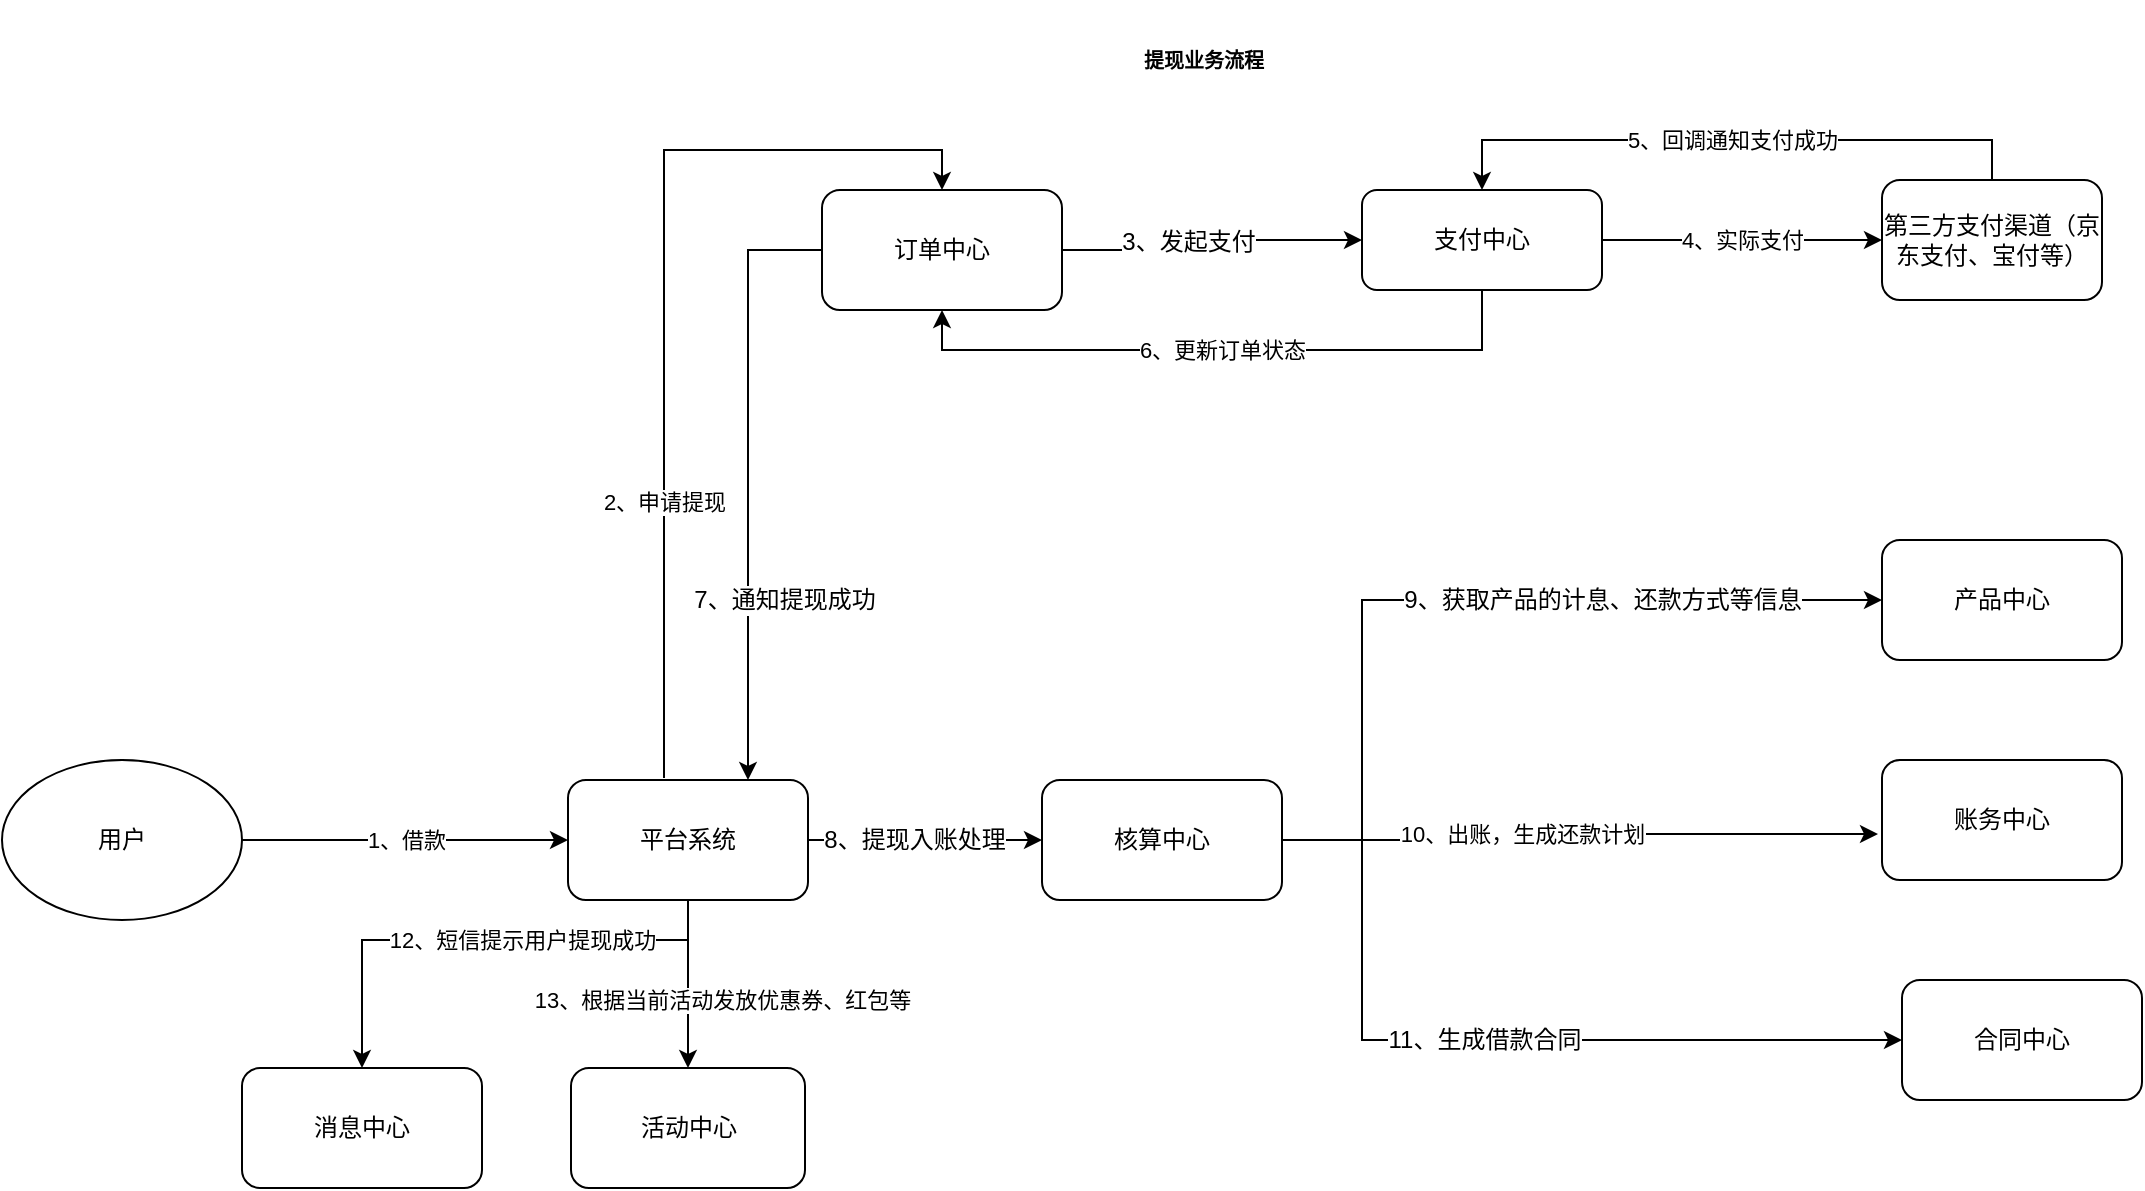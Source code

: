 <mxfile version="12.2.7" type="github" pages="1">
  <diagram id="j5J2W2VcfoC4Jcf2RFkl" name="第 1 页">
    <mxGraphModel dx="868" dy="450" grid="1" gridSize="10" guides="1" tooltips="1" connect="1" arrows="1" fold="1" page="1" pageScale="1" pageWidth="827" pageHeight="1169" math="0" shadow="0">
      <root>
        <mxCell id="0"/>
        <mxCell id="1" parent="0"/>
        <mxCell id="1Ye0kJsYCwCrshENgOoS-1" value="1、借款" style="edgeStyle=orthogonalEdgeStyle;rounded=0;orthogonalLoop=1;jettySize=auto;html=1;exitX=1;exitY=0.5;exitDx=0;exitDy=0;entryX=0;entryY=0.5;entryDx=0;entryDy=0;" parent="1" source="1Ye0kJsYCwCrshENgOoS-2" target="1Ye0kJsYCwCrshENgOoS-6" edge="1">
          <mxGeometry relative="1" as="geometry"/>
        </mxCell>
        <mxCell id="1Ye0kJsYCwCrshENgOoS-2" value="用户" style="ellipse;whiteSpace=wrap;html=1;" parent="1" vertex="1">
          <mxGeometry x="130" y="400" width="120" height="80" as="geometry"/>
        </mxCell>
        <mxCell id="1Ye0kJsYCwCrshENgOoS-3" value="2、申请提现" style="edgeStyle=orthogonalEdgeStyle;rounded=0;orthogonalLoop=1;jettySize=auto;html=1;entryX=0.5;entryY=0;entryDx=0;entryDy=0;exitX=0.4;exitY=-0.017;exitDx=0;exitDy=0;exitPerimeter=0;" parent="1" source="1Ye0kJsYCwCrshENgOoS-6" target="1Ye0kJsYCwCrshENgOoS-11" edge="1">
          <mxGeometry x="-0.419" relative="1" as="geometry">
            <mxPoint x="400" y="230" as="sourcePoint"/>
            <mxPoint as="offset"/>
          </mxGeometry>
        </mxCell>
        <mxCell id="1Ye0kJsYCwCrshENgOoS-4" style="edgeStyle=orthogonalEdgeStyle;rounded=0;orthogonalLoop=1;jettySize=auto;html=1;" parent="1" source="1Ye0kJsYCwCrshENgOoS-6" target="1Ye0kJsYCwCrshENgOoS-17" edge="1">
          <mxGeometry relative="1" as="geometry"/>
        </mxCell>
        <mxCell id="1Ye0kJsYCwCrshENgOoS-5" value="8、提现入账处理" style="text;html=1;resizable=0;points=[];align=center;verticalAlign=middle;labelBackgroundColor=#ffffff;" parent="1Ye0kJsYCwCrshENgOoS-4" vertex="1" connectable="0">
          <mxGeometry x="-0.2" y="2" relative="1" as="geometry">
            <mxPoint x="6" y="2" as="offset"/>
          </mxGeometry>
        </mxCell>
        <mxCell id="1Ye0kJsYCwCrshENgOoS-28" value="13、根据当前活动发放优惠券、红包等" style="edgeStyle=orthogonalEdgeStyle;rounded=0;orthogonalLoop=1;jettySize=auto;html=1;" parent="1" source="1Ye0kJsYCwCrshENgOoS-6" target="1Ye0kJsYCwCrshENgOoS-27" edge="1">
          <mxGeometry x="0.191" y="17" relative="1" as="geometry">
            <mxPoint as="offset"/>
          </mxGeometry>
        </mxCell>
        <mxCell id="1Ye0kJsYCwCrshENgOoS-32" value="12、短信提示用户提现成功" style="edgeStyle=orthogonalEdgeStyle;rounded=0;orthogonalLoop=1;jettySize=auto;html=1;" parent="1" target="1Ye0kJsYCwCrshENgOoS-29" edge="1">
          <mxGeometry x="-0.269" relative="1" as="geometry">
            <mxPoint x="473" y="490" as="sourcePoint"/>
            <Array as="points">
              <mxPoint x="310" y="490"/>
            </Array>
            <mxPoint as="offset"/>
          </mxGeometry>
        </mxCell>
        <mxCell id="1Ye0kJsYCwCrshENgOoS-6" value="平台系统" style="rounded=1;whiteSpace=wrap;html=1;" parent="1" vertex="1">
          <mxGeometry x="413" y="410" width="120" height="60" as="geometry"/>
        </mxCell>
        <mxCell id="1Ye0kJsYCwCrshENgOoS-7" style="edgeStyle=orthogonalEdgeStyle;rounded=0;orthogonalLoop=1;jettySize=auto;html=1;entryX=0;entryY=0.5;entryDx=0;entryDy=0;" parent="1" source="1Ye0kJsYCwCrshENgOoS-11" target="1Ye0kJsYCwCrshENgOoS-23" edge="1">
          <mxGeometry relative="1" as="geometry"/>
        </mxCell>
        <mxCell id="1Ye0kJsYCwCrshENgOoS-8" value="3、发起支付" style="text;html=1;resizable=0;points=[];align=center;verticalAlign=middle;labelBackgroundColor=#ffffff;" parent="1Ye0kJsYCwCrshENgOoS-7" vertex="1" connectable="0">
          <mxGeometry x="-0.196" y="4" relative="1" as="geometry">
            <mxPoint as="offset"/>
          </mxGeometry>
        </mxCell>
        <mxCell id="1Ye0kJsYCwCrshENgOoS-9" style="edgeStyle=orthogonalEdgeStyle;rounded=0;orthogonalLoop=1;jettySize=auto;html=1;entryX=0.75;entryY=0;entryDx=0;entryDy=0;" parent="1" source="1Ye0kJsYCwCrshENgOoS-11" target="1Ye0kJsYCwCrshENgOoS-6" edge="1">
          <mxGeometry relative="1" as="geometry"/>
        </mxCell>
        <mxCell id="1Ye0kJsYCwCrshENgOoS-10" value="7、通知提现成功" style="text;html=1;resizable=0;points=[];align=center;verticalAlign=middle;labelBackgroundColor=#ffffff;" parent="1Ye0kJsYCwCrshENgOoS-9" vertex="1" connectable="0">
          <mxGeometry x="-0.58" relative="1" as="geometry">
            <mxPoint x="17.5" y="148.5" as="offset"/>
          </mxGeometry>
        </mxCell>
        <mxCell id="1Ye0kJsYCwCrshENgOoS-11" value="订单中心" style="rounded=1;whiteSpace=wrap;html=1;" parent="1" vertex="1">
          <mxGeometry x="540" y="115" width="120" height="60" as="geometry"/>
        </mxCell>
        <mxCell id="1Ye0kJsYCwCrshENgOoS-12" style="edgeStyle=orthogonalEdgeStyle;rounded=0;orthogonalLoop=1;jettySize=auto;html=1;exitX=1;exitY=0.5;exitDx=0;exitDy=0;entryX=0;entryY=0.5;entryDx=0;entryDy=0;" parent="1" source="1Ye0kJsYCwCrshENgOoS-17" target="1Ye0kJsYCwCrshENgOoS-18" edge="1">
          <mxGeometry relative="1" as="geometry">
            <Array as="points">
              <mxPoint x="810" y="440"/>
              <mxPoint x="810" y="320"/>
            </Array>
          </mxGeometry>
        </mxCell>
        <mxCell id="1Ye0kJsYCwCrshENgOoS-13" value="9、获取产品的计息、还款方式等信息" style="text;html=1;resizable=0;points=[];align=center;verticalAlign=middle;labelBackgroundColor=#ffffff;" parent="1Ye0kJsYCwCrshENgOoS-12" vertex="1" connectable="0">
          <mxGeometry x="0.157" y="-2" relative="1" as="geometry">
            <mxPoint x="37" y="-2" as="offset"/>
          </mxGeometry>
        </mxCell>
        <mxCell id="1Ye0kJsYCwCrshENgOoS-14" value="10、出账，生成还款计划" style="edgeStyle=orthogonalEdgeStyle;rounded=0;orthogonalLoop=1;jettySize=auto;html=1;entryX=-0.008;entryY=0.617;entryDx=0;entryDy=0;entryPerimeter=0;" parent="1" edge="1">
          <mxGeometry x="-0.02" y="24" relative="1" as="geometry">
            <mxPoint x="769" y="440" as="sourcePoint"/>
            <mxPoint x="1068" y="437" as="targetPoint"/>
            <Array as="points">
              <mxPoint x="914" y="440"/>
              <mxPoint x="914" y="437"/>
            </Array>
            <mxPoint x="-24" y="24" as="offset"/>
          </mxGeometry>
        </mxCell>
        <mxCell id="1Ye0kJsYCwCrshENgOoS-15" style="edgeStyle=orthogonalEdgeStyle;rounded=0;orthogonalLoop=1;jettySize=auto;html=1;entryX=0;entryY=0.5;entryDx=0;entryDy=0;" parent="1" source="1Ye0kJsYCwCrshENgOoS-17" target="1Ye0kJsYCwCrshENgOoS-19" edge="1">
          <mxGeometry relative="1" as="geometry">
            <Array as="points">
              <mxPoint x="810" y="440"/>
              <mxPoint x="810" y="540"/>
            </Array>
          </mxGeometry>
        </mxCell>
        <mxCell id="1Ye0kJsYCwCrshENgOoS-16" value="11、生成借款合同" style="text;html=1;resizable=0;points=[];align=center;verticalAlign=middle;labelBackgroundColor=#ffffff;" parent="1Ye0kJsYCwCrshENgOoS-15" vertex="1" connectable="0">
          <mxGeometry x="0.099" y="3" relative="1" as="geometry">
            <mxPoint x="-25" y="3" as="offset"/>
          </mxGeometry>
        </mxCell>
        <mxCell id="1Ye0kJsYCwCrshENgOoS-17" value="核算中心" style="rounded=1;whiteSpace=wrap;html=1;" parent="1" vertex="1">
          <mxGeometry x="650" y="410" width="120" height="60" as="geometry"/>
        </mxCell>
        <mxCell id="1Ye0kJsYCwCrshENgOoS-18" value="产品中心" style="rounded=1;whiteSpace=wrap;html=1;" parent="1" vertex="1">
          <mxGeometry x="1070" y="290" width="120" height="60" as="geometry"/>
        </mxCell>
        <mxCell id="1Ye0kJsYCwCrshENgOoS-19" value="合同中心" style="rounded=1;whiteSpace=wrap;html=1;" parent="1" vertex="1">
          <mxGeometry x="1080" y="510" width="120" height="60" as="geometry"/>
        </mxCell>
        <mxCell id="1Ye0kJsYCwCrshENgOoS-20" value="账务中心" style="rounded=1;whiteSpace=wrap;html=1;" parent="1" vertex="1">
          <mxGeometry x="1070" y="400" width="120" height="60" as="geometry"/>
        </mxCell>
        <mxCell id="1Ye0kJsYCwCrshENgOoS-21" value="4、实际支付" style="edgeStyle=orthogonalEdgeStyle;rounded=0;orthogonalLoop=1;jettySize=auto;html=1;entryX=0;entryY=0.5;entryDx=0;entryDy=0;" parent="1" source="1Ye0kJsYCwCrshENgOoS-23" target="1Ye0kJsYCwCrshENgOoS-25" edge="1">
          <mxGeometry relative="1" as="geometry"/>
        </mxCell>
        <mxCell id="1Ye0kJsYCwCrshENgOoS-22" value="6、更新订单状态" style="edgeStyle=orthogonalEdgeStyle;rounded=0;orthogonalLoop=1;jettySize=auto;html=1;entryX=0.5;entryY=1;entryDx=0;entryDy=0;" parent="1" source="1Ye0kJsYCwCrshENgOoS-23" target="1Ye0kJsYCwCrshENgOoS-11" edge="1">
          <mxGeometry relative="1" as="geometry">
            <Array as="points">
              <mxPoint x="870" y="195"/>
              <mxPoint x="600" y="195"/>
            </Array>
          </mxGeometry>
        </mxCell>
        <mxCell id="1Ye0kJsYCwCrshENgOoS-23" value="支付中心" style="rounded=1;whiteSpace=wrap;html=1;" parent="1" vertex="1">
          <mxGeometry x="810" y="115" width="120" height="50" as="geometry"/>
        </mxCell>
        <mxCell id="1Ye0kJsYCwCrshENgOoS-24" value="5、回调通知支付成功" style="edgeStyle=orthogonalEdgeStyle;rounded=0;orthogonalLoop=1;jettySize=auto;html=1;entryX=0.5;entryY=0;entryDx=0;entryDy=0;" parent="1" source="1Ye0kJsYCwCrshENgOoS-25" target="1Ye0kJsYCwCrshENgOoS-23" edge="1">
          <mxGeometry relative="1" as="geometry">
            <mxPoint x="1180" y="10" as="targetPoint"/>
            <Array as="points">
              <mxPoint x="1125" y="90"/>
              <mxPoint x="870" y="90"/>
            </Array>
          </mxGeometry>
        </mxCell>
        <mxCell id="1Ye0kJsYCwCrshENgOoS-25" value="第三方支付渠道（京东支付、宝付等）" style="rounded=1;whiteSpace=wrap;html=1;" parent="1" vertex="1">
          <mxGeometry x="1070" y="110" width="110" height="60" as="geometry"/>
        </mxCell>
        <mxCell id="1Ye0kJsYCwCrshENgOoS-26" value="&lt;font style=&quot;font-size: 10px&quot;&gt;&lt;b&gt;提现业务流程&lt;/b&gt;&lt;/font&gt;" style="rounded=1;whiteSpace=wrap;html=1;strokeColor=none;" parent="1" vertex="1">
          <mxGeometry x="671" y="20" width="120" height="60" as="geometry"/>
        </mxCell>
        <mxCell id="1Ye0kJsYCwCrshENgOoS-27" value="活动中心" style="rounded=1;whiteSpace=wrap;html=1;" parent="1" vertex="1">
          <mxGeometry x="414.5" y="554" width="117" height="60" as="geometry"/>
        </mxCell>
        <mxCell id="1Ye0kJsYCwCrshENgOoS-29" value="消息中心" style="rounded=1;whiteSpace=wrap;html=1;" parent="1" vertex="1">
          <mxGeometry x="250" y="554" width="120" height="60" as="geometry"/>
        </mxCell>
      </root>
    </mxGraphModel>
  </diagram>
</mxfile>
